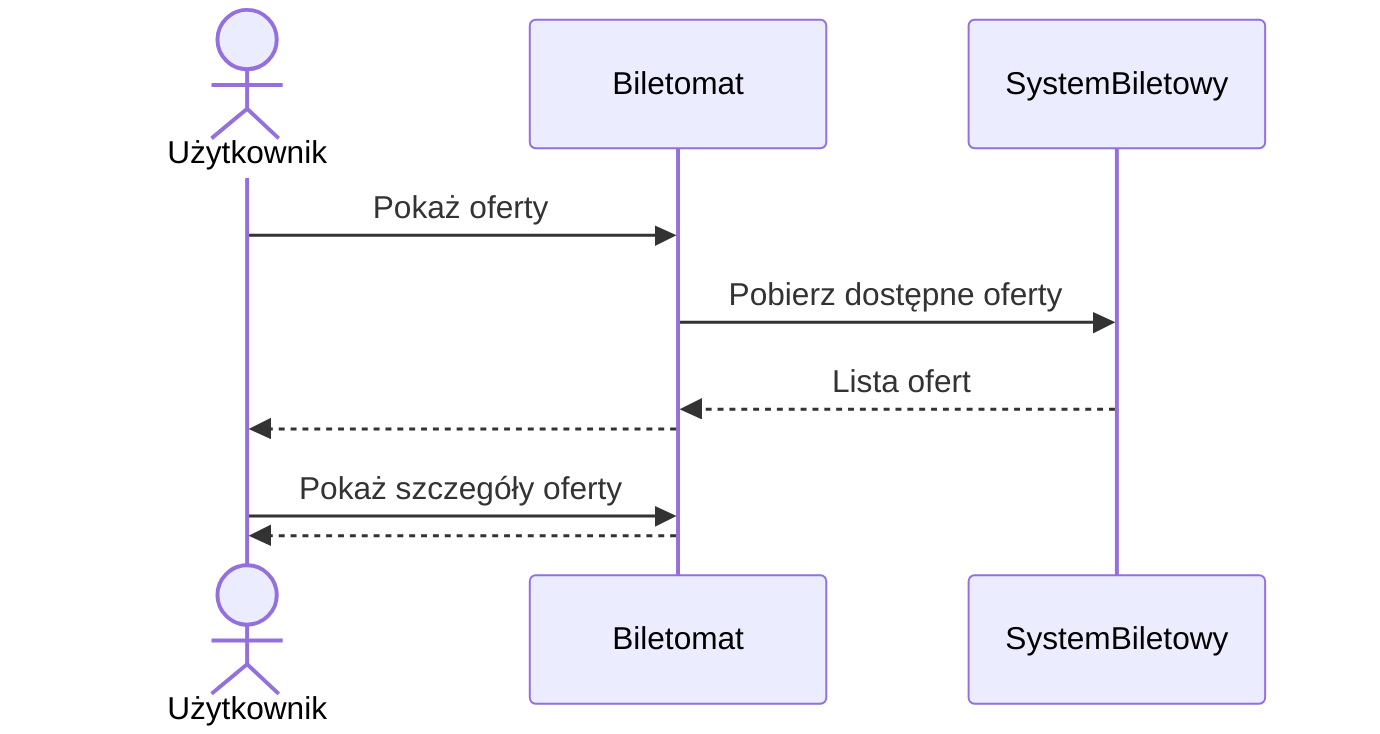 sequenceDiagram
    actor Użytkownik as Użytkownik
    Użytkownik->>Biletomat: Pokaż oferty
    Biletomat->>SystemBiletowy: Pobierz dostępne oferty
    SystemBiletowy-->>Biletomat: Lista ofert
    Biletomat-->>Użytkownik: 
    Użytkownik->>Biletomat: Pokaż szczegóły oferty
    Biletomat-->>Użytkownik: